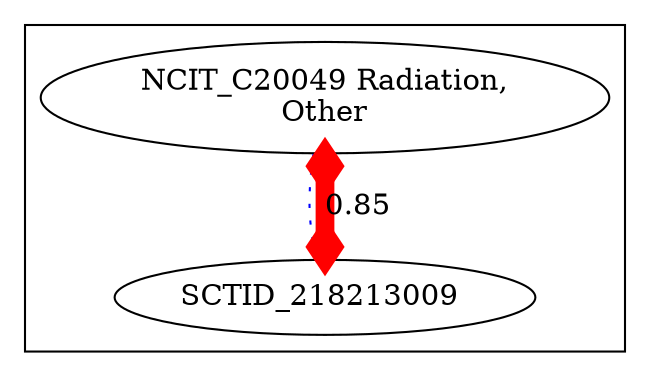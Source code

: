 digraph cliquegraph {
subgraph cluster_SCTID_218213009 {SCTID_218213009 [ label="SCTID_218213009 " ];
NCIT_C20049 [ label="NCIT_C20049 Radiation,
Other" ];}
NCIT_C20049 -> SCTID_218213009 [ arrowhead = none, penwidth=1, color=blue, label="", style=dotted]
NCIT_C20049 -> SCTID_218213009 [ arrowhead = ediamond, penwidth=9, color=red, label="0.85", style=solid, arrowtail=ediamond, dir=both]
}